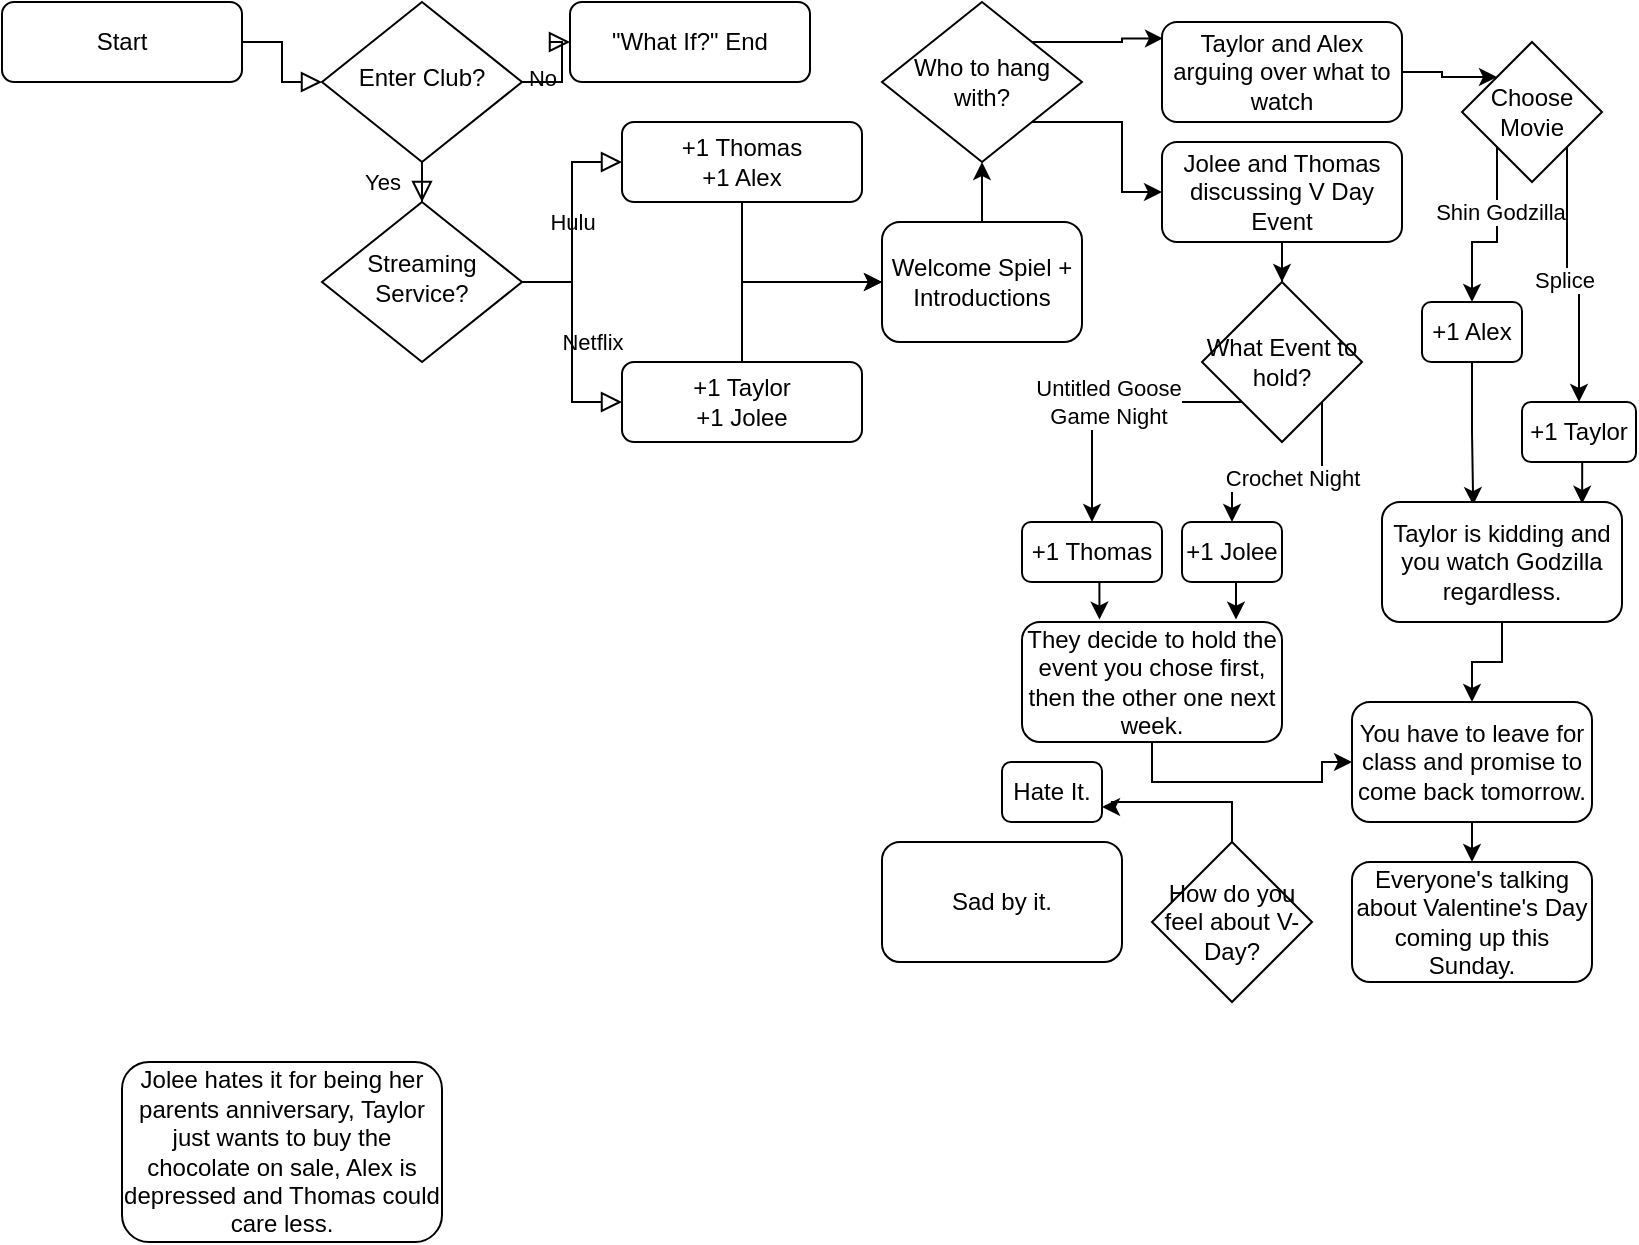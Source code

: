 <mxfile version="14.3.1" type="github">
  <diagram id="C5RBs43oDa-KdzZeNtuy" name="Page-1">
    <mxGraphModel dx="1072" dy="803" grid="1" gridSize="10" guides="1" tooltips="1" connect="1" arrows="1" fold="1" page="1" pageScale="1" pageWidth="827" pageHeight="1169" math="0" shadow="0">
      <root>
        <mxCell id="WIyWlLk6GJQsqaUBKTNV-0" />
        <mxCell id="WIyWlLk6GJQsqaUBKTNV-1" parent="WIyWlLk6GJQsqaUBKTNV-0" />
        <mxCell id="WIyWlLk6GJQsqaUBKTNV-2" value="" style="rounded=0;html=1;jettySize=auto;orthogonalLoop=1;fontSize=11;endArrow=block;endFill=0;endSize=8;strokeWidth=1;shadow=0;labelBackgroundColor=none;edgeStyle=orthogonalEdgeStyle;" parent="WIyWlLk6GJQsqaUBKTNV-1" source="WIyWlLk6GJQsqaUBKTNV-3" target="WIyWlLk6GJQsqaUBKTNV-6" edge="1">
          <mxGeometry relative="1" as="geometry" />
        </mxCell>
        <mxCell id="WIyWlLk6GJQsqaUBKTNV-3" value="Start" style="rounded=1;whiteSpace=wrap;html=1;fontSize=12;glass=0;strokeWidth=1;shadow=0;" parent="WIyWlLk6GJQsqaUBKTNV-1" vertex="1">
          <mxGeometry x="10" y="10" width="120" height="40" as="geometry" />
        </mxCell>
        <mxCell id="WIyWlLk6GJQsqaUBKTNV-4" value="Yes" style="rounded=0;html=1;jettySize=auto;orthogonalLoop=1;fontSize=11;endArrow=block;endFill=0;endSize=8;strokeWidth=1;shadow=0;labelBackgroundColor=none;edgeStyle=orthogonalEdgeStyle;" parent="WIyWlLk6GJQsqaUBKTNV-1" source="WIyWlLk6GJQsqaUBKTNV-6" target="WIyWlLk6GJQsqaUBKTNV-10" edge="1">
          <mxGeometry y="20" relative="1" as="geometry">
            <mxPoint as="offset" />
          </mxGeometry>
        </mxCell>
        <mxCell id="WIyWlLk6GJQsqaUBKTNV-5" value="No" style="edgeStyle=orthogonalEdgeStyle;rounded=0;html=1;jettySize=auto;orthogonalLoop=1;fontSize=11;endArrow=block;endFill=0;endSize=8;strokeWidth=1;shadow=0;labelBackgroundColor=none;" parent="WIyWlLk6GJQsqaUBKTNV-1" source="WIyWlLk6GJQsqaUBKTNV-6" target="WIyWlLk6GJQsqaUBKTNV-7" edge="1">
          <mxGeometry y="10" relative="1" as="geometry">
            <mxPoint as="offset" />
          </mxGeometry>
        </mxCell>
        <mxCell id="WIyWlLk6GJQsqaUBKTNV-6" value="Enter Club?" style="rhombus;whiteSpace=wrap;html=1;shadow=0;fontFamily=Helvetica;fontSize=12;align=center;strokeWidth=1;spacing=6;spacingTop=-4;" parent="WIyWlLk6GJQsqaUBKTNV-1" vertex="1">
          <mxGeometry x="170" y="10" width="100" height="80" as="geometry" />
        </mxCell>
        <mxCell id="WIyWlLk6GJQsqaUBKTNV-7" value="&quot;What If?&quot; End" style="rounded=1;whiteSpace=wrap;html=1;fontSize=12;glass=0;strokeWidth=1;shadow=0;" parent="WIyWlLk6GJQsqaUBKTNV-1" vertex="1">
          <mxGeometry x="294" y="10" width="120" height="40" as="geometry" />
        </mxCell>
        <mxCell id="WIyWlLk6GJQsqaUBKTNV-8" value="&lt;div&gt;Hulu&lt;/div&gt;" style="rounded=0;html=1;jettySize=auto;orthogonalLoop=1;fontSize=11;endArrow=block;endFill=0;endSize=8;strokeWidth=1;shadow=0;labelBackgroundColor=none;edgeStyle=orthogonalEdgeStyle;" parent="WIyWlLk6GJQsqaUBKTNV-1" source="WIyWlLk6GJQsqaUBKTNV-10" target="WIyWlLk6GJQsqaUBKTNV-11" edge="1">
          <mxGeometry x="0.001" relative="1" as="geometry">
            <mxPoint as="offset" />
          </mxGeometry>
        </mxCell>
        <mxCell id="WIyWlLk6GJQsqaUBKTNV-9" value="Netflix" style="edgeStyle=orthogonalEdgeStyle;rounded=0;html=1;jettySize=auto;orthogonalLoop=1;fontSize=11;endArrow=block;endFill=0;endSize=8;strokeWidth=1;shadow=0;labelBackgroundColor=none;" parent="WIyWlLk6GJQsqaUBKTNV-1" source="WIyWlLk6GJQsqaUBKTNV-10" target="WIyWlLk6GJQsqaUBKTNV-12" edge="1">
          <mxGeometry y="10" relative="1" as="geometry">
            <mxPoint as="offset" />
          </mxGeometry>
        </mxCell>
        <mxCell id="WIyWlLk6GJQsqaUBKTNV-10" value="Streaming Service?" style="rhombus;whiteSpace=wrap;html=1;shadow=0;fontFamily=Helvetica;fontSize=12;align=center;strokeWidth=1;spacing=6;spacingTop=-4;" parent="WIyWlLk6GJQsqaUBKTNV-1" vertex="1">
          <mxGeometry x="170" y="110" width="100" height="80" as="geometry" />
        </mxCell>
        <mxCell id="7niTW8Xgemr1H40Gm-u1-4" style="edgeStyle=orthogonalEdgeStyle;rounded=0;orthogonalLoop=1;jettySize=auto;html=1;exitX=0.5;exitY=1;exitDx=0;exitDy=0;entryX=0;entryY=0.5;entryDx=0;entryDy=0;" parent="WIyWlLk6GJQsqaUBKTNV-1" source="WIyWlLk6GJQsqaUBKTNV-11" target="7niTW8Xgemr1H40Gm-u1-2" edge="1">
          <mxGeometry relative="1" as="geometry">
            <mxPoint x="460" y="120" as="targetPoint" />
          </mxGeometry>
        </mxCell>
        <mxCell id="WIyWlLk6GJQsqaUBKTNV-11" value="+1 Thomas&lt;br&gt;+1 Alex" style="rounded=1;whiteSpace=wrap;html=1;fontSize=12;glass=0;strokeWidth=1;shadow=0;" parent="WIyWlLk6GJQsqaUBKTNV-1" vertex="1">
          <mxGeometry x="320" y="70" width="120" height="40" as="geometry" />
        </mxCell>
        <mxCell id="7niTW8Xgemr1H40Gm-u1-5" style="edgeStyle=orthogonalEdgeStyle;rounded=0;orthogonalLoop=1;jettySize=auto;html=1;exitX=0.5;exitY=0;exitDx=0;exitDy=0;entryX=0;entryY=0.5;entryDx=0;entryDy=0;" parent="WIyWlLk6GJQsqaUBKTNV-1" source="WIyWlLk6GJQsqaUBKTNV-12" target="7niTW8Xgemr1H40Gm-u1-2" edge="1">
          <mxGeometry relative="1" as="geometry" />
        </mxCell>
        <mxCell id="WIyWlLk6GJQsqaUBKTNV-12" value="+1 Taylor &lt;br&gt;+1 Jolee" style="rounded=1;whiteSpace=wrap;html=1;fontSize=12;glass=0;strokeWidth=1;shadow=0;" parent="WIyWlLk6GJQsqaUBKTNV-1" vertex="1">
          <mxGeometry x="320" y="190" width="120" height="40" as="geometry" />
        </mxCell>
        <mxCell id="7niTW8Xgemr1H40Gm-u1-10" style="edgeStyle=orthogonalEdgeStyle;rounded=0;orthogonalLoop=1;jettySize=auto;html=1;exitX=0.5;exitY=0;exitDx=0;exitDy=0;entryX=0.5;entryY=1;entryDx=0;entryDy=0;" parent="WIyWlLk6GJQsqaUBKTNV-1" source="7niTW8Xgemr1H40Gm-u1-2" target="7niTW8Xgemr1H40Gm-u1-9" edge="1">
          <mxGeometry relative="1" as="geometry" />
        </mxCell>
        <mxCell id="7niTW8Xgemr1H40Gm-u1-2" value="Welcome Spiel + Introductions" style="rounded=1;whiteSpace=wrap;html=1;" parent="WIyWlLk6GJQsqaUBKTNV-1" vertex="1">
          <mxGeometry x="450" y="120" width="100" height="60" as="geometry" />
        </mxCell>
        <mxCell id="7niTW8Xgemr1H40Gm-u1-14" style="edgeStyle=orthogonalEdgeStyle;rounded=0;orthogonalLoop=1;jettySize=auto;html=1;exitX=1;exitY=0;exitDx=0;exitDy=0;entryX=0.004;entryY=0.164;entryDx=0;entryDy=0;entryPerimeter=0;" parent="WIyWlLk6GJQsqaUBKTNV-1" source="7niTW8Xgemr1H40Gm-u1-9" target="7niTW8Xgemr1H40Gm-u1-11" edge="1">
          <mxGeometry relative="1" as="geometry">
            <mxPoint x="560" y="29.862" as="targetPoint" />
          </mxGeometry>
        </mxCell>
        <mxCell id="7niTW8Xgemr1H40Gm-u1-16" style="edgeStyle=orthogonalEdgeStyle;rounded=0;orthogonalLoop=1;jettySize=auto;html=1;exitX=1;exitY=1;exitDx=0;exitDy=0;entryX=0;entryY=0.5;entryDx=0;entryDy=0;" parent="WIyWlLk6GJQsqaUBKTNV-1" source="7niTW8Xgemr1H40Gm-u1-9" target="7niTW8Xgemr1H40Gm-u1-12" edge="1">
          <mxGeometry relative="1" as="geometry" />
        </mxCell>
        <mxCell id="7niTW8Xgemr1H40Gm-u1-9" value="Who to hang with?" style="rhombus;whiteSpace=wrap;html=1;" parent="WIyWlLk6GJQsqaUBKTNV-1" vertex="1">
          <mxGeometry x="450" y="10" width="100" height="80" as="geometry" />
        </mxCell>
        <mxCell id="7niTW8Xgemr1H40Gm-u1-18" style="edgeStyle=orthogonalEdgeStyle;rounded=0;orthogonalLoop=1;jettySize=auto;html=1;exitX=1;exitY=0.5;exitDx=0;exitDy=0;entryX=0;entryY=0;entryDx=0;entryDy=0;" parent="WIyWlLk6GJQsqaUBKTNV-1" source="7niTW8Xgemr1H40Gm-u1-11" target="7niTW8Xgemr1H40Gm-u1-17" edge="1">
          <mxGeometry relative="1" as="geometry" />
        </mxCell>
        <mxCell id="7niTW8Xgemr1H40Gm-u1-11" value="Taylor and Alex arguing over what to watch" style="rounded=1;whiteSpace=wrap;html=1;" parent="WIyWlLk6GJQsqaUBKTNV-1" vertex="1">
          <mxGeometry x="590" y="20" width="120" height="50" as="geometry" />
        </mxCell>
        <mxCell id="7niTW8Xgemr1H40Gm-u1-26" style="edgeStyle=orthogonalEdgeStyle;rounded=0;orthogonalLoop=1;jettySize=auto;html=1;exitX=0.5;exitY=1;exitDx=0;exitDy=0;" parent="WIyWlLk6GJQsqaUBKTNV-1" source="7niTW8Xgemr1H40Gm-u1-12" target="7niTW8Xgemr1H40Gm-u1-25" edge="1">
          <mxGeometry relative="1" as="geometry" />
        </mxCell>
        <mxCell id="7niTW8Xgemr1H40Gm-u1-12" value="Jolee and Thomas discussing V Day Event" style="rounded=1;whiteSpace=wrap;html=1;" parent="WIyWlLk6GJQsqaUBKTNV-1" vertex="1">
          <mxGeometry x="590" y="80" width="120" height="50" as="geometry" />
        </mxCell>
        <mxCell id="7niTW8Xgemr1H40Gm-u1-21" style="edgeStyle=orthogonalEdgeStyle;rounded=0;orthogonalLoop=1;jettySize=auto;html=1;exitX=1;exitY=1;exitDx=0;exitDy=0;entryX=0.5;entryY=0;entryDx=0;entryDy=0;" parent="WIyWlLk6GJQsqaUBKTNV-1" source="7niTW8Xgemr1H40Gm-u1-17" target="7niTW8Xgemr1H40Gm-u1-19" edge="1">
          <mxGeometry relative="1" as="geometry" />
        </mxCell>
        <mxCell id="7niTW8Xgemr1H40Gm-u1-24" value="Splice" style="edgeLabel;html=1;align=center;verticalAlign=middle;resizable=0;points=[];" parent="7niTW8Xgemr1H40Gm-u1-21" vertex="1" connectable="0">
          <mxGeometry x="-0.001" y="-2" relative="1" as="geometry">
            <mxPoint as="offset" />
          </mxGeometry>
        </mxCell>
        <mxCell id="7niTW8Xgemr1H40Gm-u1-22" style="edgeStyle=orthogonalEdgeStyle;rounded=0;orthogonalLoop=1;jettySize=auto;html=1;exitX=0;exitY=1;exitDx=0;exitDy=0;entryX=0.5;entryY=0;entryDx=0;entryDy=0;" parent="WIyWlLk6GJQsqaUBKTNV-1" source="7niTW8Xgemr1H40Gm-u1-17" target="7niTW8Xgemr1H40Gm-u1-20" edge="1">
          <mxGeometry relative="1" as="geometry" />
        </mxCell>
        <mxCell id="7niTW8Xgemr1H40Gm-u1-23" value="Shin Godzilla" style="edgeLabel;html=1;align=center;verticalAlign=middle;resizable=0;points=[];" parent="7niTW8Xgemr1H40Gm-u1-22" vertex="1" connectable="0">
          <mxGeometry x="-0.284" y="1" relative="1" as="geometry">
            <mxPoint as="offset" />
          </mxGeometry>
        </mxCell>
        <mxCell id="7niTW8Xgemr1H40Gm-u1-17" value="Choose Movie" style="rhombus;whiteSpace=wrap;html=1;" parent="WIyWlLk6GJQsqaUBKTNV-1" vertex="1">
          <mxGeometry x="740" y="30" width="70" height="70" as="geometry" />
        </mxCell>
        <mxCell id="7niTW8Xgemr1H40Gm-u1-41" style="edgeStyle=orthogonalEdgeStyle;rounded=0;orthogonalLoop=1;jettySize=auto;html=1;exitX=0.5;exitY=1;exitDx=0;exitDy=0;entryX=0.834;entryY=0.015;entryDx=0;entryDy=0;entryPerimeter=0;" parent="WIyWlLk6GJQsqaUBKTNV-1" source="7niTW8Xgemr1H40Gm-u1-19" target="7niTW8Xgemr1H40Gm-u1-39" edge="1">
          <mxGeometry relative="1" as="geometry" />
        </mxCell>
        <mxCell id="7niTW8Xgemr1H40Gm-u1-19" value="+1 Taylor" style="rounded=1;whiteSpace=wrap;html=1;" parent="WIyWlLk6GJQsqaUBKTNV-1" vertex="1">
          <mxGeometry x="770" y="210" width="57" height="30" as="geometry" />
        </mxCell>
        <mxCell id="7niTW8Xgemr1H40Gm-u1-40" style="edgeStyle=orthogonalEdgeStyle;rounded=0;orthogonalLoop=1;jettySize=auto;html=1;exitX=0.5;exitY=1;exitDx=0;exitDy=0;entryX=0.38;entryY=0.026;entryDx=0;entryDy=0;entryPerimeter=0;" parent="WIyWlLk6GJQsqaUBKTNV-1" source="7niTW8Xgemr1H40Gm-u1-20" target="7niTW8Xgemr1H40Gm-u1-39" edge="1">
          <mxGeometry relative="1" as="geometry" />
        </mxCell>
        <mxCell id="7niTW8Xgemr1H40Gm-u1-20" value="+1 Alex" style="rounded=1;whiteSpace=wrap;html=1;" parent="WIyWlLk6GJQsqaUBKTNV-1" vertex="1">
          <mxGeometry x="720" y="160" width="50" height="30" as="geometry" />
        </mxCell>
        <mxCell id="7niTW8Xgemr1H40Gm-u1-35" value="Untitled Goose&lt;br&gt;Game Night" style="edgeStyle=orthogonalEdgeStyle;rounded=0;orthogonalLoop=1;jettySize=auto;html=1;exitX=0;exitY=1;exitDx=0;exitDy=0;entryX=0.5;entryY=0;entryDx=0;entryDy=0;" parent="WIyWlLk6GJQsqaUBKTNV-1" source="7niTW8Xgemr1H40Gm-u1-25" target="7niTW8Xgemr1H40Gm-u1-27" edge="1">
          <mxGeometry relative="1" as="geometry" />
        </mxCell>
        <mxCell id="7niTW8Xgemr1H40Gm-u1-36" style="edgeStyle=orthogonalEdgeStyle;rounded=0;orthogonalLoop=1;jettySize=auto;html=1;exitX=1;exitY=1;exitDx=0;exitDy=0;entryX=0.5;entryY=0;entryDx=0;entryDy=0;" parent="WIyWlLk6GJQsqaUBKTNV-1" source="7niTW8Xgemr1H40Gm-u1-25" target="7niTW8Xgemr1H40Gm-u1-28" edge="1">
          <mxGeometry relative="1" as="geometry" />
        </mxCell>
        <mxCell id="7niTW8Xgemr1H40Gm-u1-38" value="Crochet Night" style="edgeLabel;html=1;align=center;verticalAlign=middle;resizable=0;points=[];" parent="7niTW8Xgemr1H40Gm-u1-36" vertex="1" connectable="0">
          <mxGeometry x="0.055" y="-2" relative="1" as="geometry">
            <mxPoint as="offset" />
          </mxGeometry>
        </mxCell>
        <mxCell id="7niTW8Xgemr1H40Gm-u1-25" value="What Event to hold?" style="rhombus;whiteSpace=wrap;html=1;" parent="WIyWlLk6GJQsqaUBKTNV-1" vertex="1">
          <mxGeometry x="610" y="150" width="80" height="80" as="geometry" />
        </mxCell>
        <mxCell id="7niTW8Xgemr1H40Gm-u1-43" style="edgeStyle=orthogonalEdgeStyle;rounded=0;orthogonalLoop=1;jettySize=auto;html=1;exitX=0.5;exitY=1;exitDx=0;exitDy=0;entryX=0.298;entryY=-0.02;entryDx=0;entryDy=0;entryPerimeter=0;" parent="WIyWlLk6GJQsqaUBKTNV-1" source="7niTW8Xgemr1H40Gm-u1-27" target="7niTW8Xgemr1H40Gm-u1-42" edge="1">
          <mxGeometry relative="1" as="geometry" />
        </mxCell>
        <mxCell id="7niTW8Xgemr1H40Gm-u1-27" value="+1 Thomas" style="rounded=1;whiteSpace=wrap;html=1;" parent="WIyWlLk6GJQsqaUBKTNV-1" vertex="1">
          <mxGeometry x="520" y="270" width="70" height="30" as="geometry" />
        </mxCell>
        <mxCell id="7niTW8Xgemr1H40Gm-u1-44" style="edgeStyle=orthogonalEdgeStyle;rounded=0;orthogonalLoop=1;jettySize=auto;html=1;exitX=0.5;exitY=1;exitDx=0;exitDy=0;entryX=0.823;entryY=-0.02;entryDx=0;entryDy=0;entryPerimeter=0;" parent="WIyWlLk6GJQsqaUBKTNV-1" source="7niTW8Xgemr1H40Gm-u1-28" target="7niTW8Xgemr1H40Gm-u1-42" edge="1">
          <mxGeometry relative="1" as="geometry" />
        </mxCell>
        <mxCell id="7niTW8Xgemr1H40Gm-u1-28" value="+1 Jolee" style="rounded=1;whiteSpace=wrap;html=1;" parent="WIyWlLk6GJQsqaUBKTNV-1" vertex="1">
          <mxGeometry x="600" y="270" width="50" height="30" as="geometry" />
        </mxCell>
        <mxCell id="7niTW8Xgemr1H40Gm-u1-47" style="edgeStyle=orthogonalEdgeStyle;rounded=0;orthogonalLoop=1;jettySize=auto;html=1;" parent="WIyWlLk6GJQsqaUBKTNV-1" source="7niTW8Xgemr1H40Gm-u1-39" target="7niTW8Xgemr1H40Gm-u1-45" edge="1">
          <mxGeometry relative="1" as="geometry" />
        </mxCell>
        <mxCell id="7niTW8Xgemr1H40Gm-u1-39" value="Taylor is kidding and you watch Godzilla regardless." style="rounded=1;whiteSpace=wrap;html=1;" parent="WIyWlLk6GJQsqaUBKTNV-1" vertex="1">
          <mxGeometry x="700" y="260" width="120" height="60" as="geometry" />
        </mxCell>
        <mxCell id="7niTW8Xgemr1H40Gm-u1-46" style="edgeStyle=orthogonalEdgeStyle;rounded=0;orthogonalLoop=1;jettySize=auto;html=1;exitX=0.5;exitY=1;exitDx=0;exitDy=0;" parent="WIyWlLk6GJQsqaUBKTNV-1" source="7niTW8Xgemr1H40Gm-u1-42" target="7niTW8Xgemr1H40Gm-u1-45" edge="1">
          <mxGeometry relative="1" as="geometry" />
        </mxCell>
        <mxCell id="7niTW8Xgemr1H40Gm-u1-42" value="They decide to hold the event you chose first, then the other one next week." style="rounded=1;whiteSpace=wrap;html=1;" parent="WIyWlLk6GJQsqaUBKTNV-1" vertex="1">
          <mxGeometry x="520" y="320" width="130" height="60" as="geometry" />
        </mxCell>
        <mxCell id="zB-yl0xvXpaKHg-PZh-j-4" style="edgeStyle=orthogonalEdgeStyle;rounded=0;orthogonalLoop=1;jettySize=auto;html=1;exitX=0.5;exitY=1;exitDx=0;exitDy=0;entryX=0.5;entryY=0;entryDx=0;entryDy=0;" edge="1" parent="WIyWlLk6GJQsqaUBKTNV-1" source="7niTW8Xgemr1H40Gm-u1-45" target="zB-yl0xvXpaKHg-PZh-j-2">
          <mxGeometry relative="1" as="geometry" />
        </mxCell>
        <mxCell id="7niTW8Xgemr1H40Gm-u1-45" value="You have to leave for class and promise to come back tomorrow." style="rounded=1;whiteSpace=wrap;html=1;" parent="WIyWlLk6GJQsqaUBKTNV-1" vertex="1">
          <mxGeometry x="685" y="360" width="120" height="60" as="geometry" />
        </mxCell>
        <mxCell id="zB-yl0xvXpaKHg-PZh-j-2" value="Everyone&#39;s talking about Valentine&#39;s Day coming up this Sunday." style="rounded=1;whiteSpace=wrap;html=1;" vertex="1" parent="WIyWlLk6GJQsqaUBKTNV-1">
          <mxGeometry x="685" y="440" width="120" height="60" as="geometry" />
        </mxCell>
        <mxCell id="zB-yl0xvXpaKHg-PZh-j-5" value="Jolee hates it for being her parents anniversary, Taylor just wants to buy the chocolate on sale, Alex is depressed and Thomas could care less." style="rounded=1;whiteSpace=wrap;html=1;" vertex="1" parent="WIyWlLk6GJQsqaUBKTNV-1">
          <mxGeometry x="70" y="540" width="160" height="90" as="geometry" />
        </mxCell>
        <mxCell id="zB-yl0xvXpaKHg-PZh-j-6" value="Hate It." style="rounded=1;whiteSpace=wrap;html=1;" vertex="1" parent="WIyWlLk6GJQsqaUBKTNV-1">
          <mxGeometry x="510" y="390" width="50" height="30" as="geometry" />
        </mxCell>
        <mxCell id="zB-yl0xvXpaKHg-PZh-j-10" style="edgeStyle=orthogonalEdgeStyle;rounded=0;orthogonalLoop=1;jettySize=auto;html=1;exitX=0.5;exitY=0;exitDx=0;exitDy=0;entryX=1;entryY=0.75;entryDx=0;entryDy=0;" edge="1" parent="WIyWlLk6GJQsqaUBKTNV-1" source="zB-yl0xvXpaKHg-PZh-j-7" target="zB-yl0xvXpaKHg-PZh-j-6">
          <mxGeometry relative="1" as="geometry" />
        </mxCell>
        <mxCell id="zB-yl0xvXpaKHg-PZh-j-7" value="How do you feel about V-Day?" style="rhombus;whiteSpace=wrap;html=1;" vertex="1" parent="WIyWlLk6GJQsqaUBKTNV-1">
          <mxGeometry x="585" y="430" width="80" height="80" as="geometry" />
        </mxCell>
        <mxCell id="zB-yl0xvXpaKHg-PZh-j-11" value="Sad by it." style="rounded=1;whiteSpace=wrap;html=1;" vertex="1" parent="WIyWlLk6GJQsqaUBKTNV-1">
          <mxGeometry x="450" y="430" width="120" height="60" as="geometry" />
        </mxCell>
      </root>
    </mxGraphModel>
  </diagram>
</mxfile>
